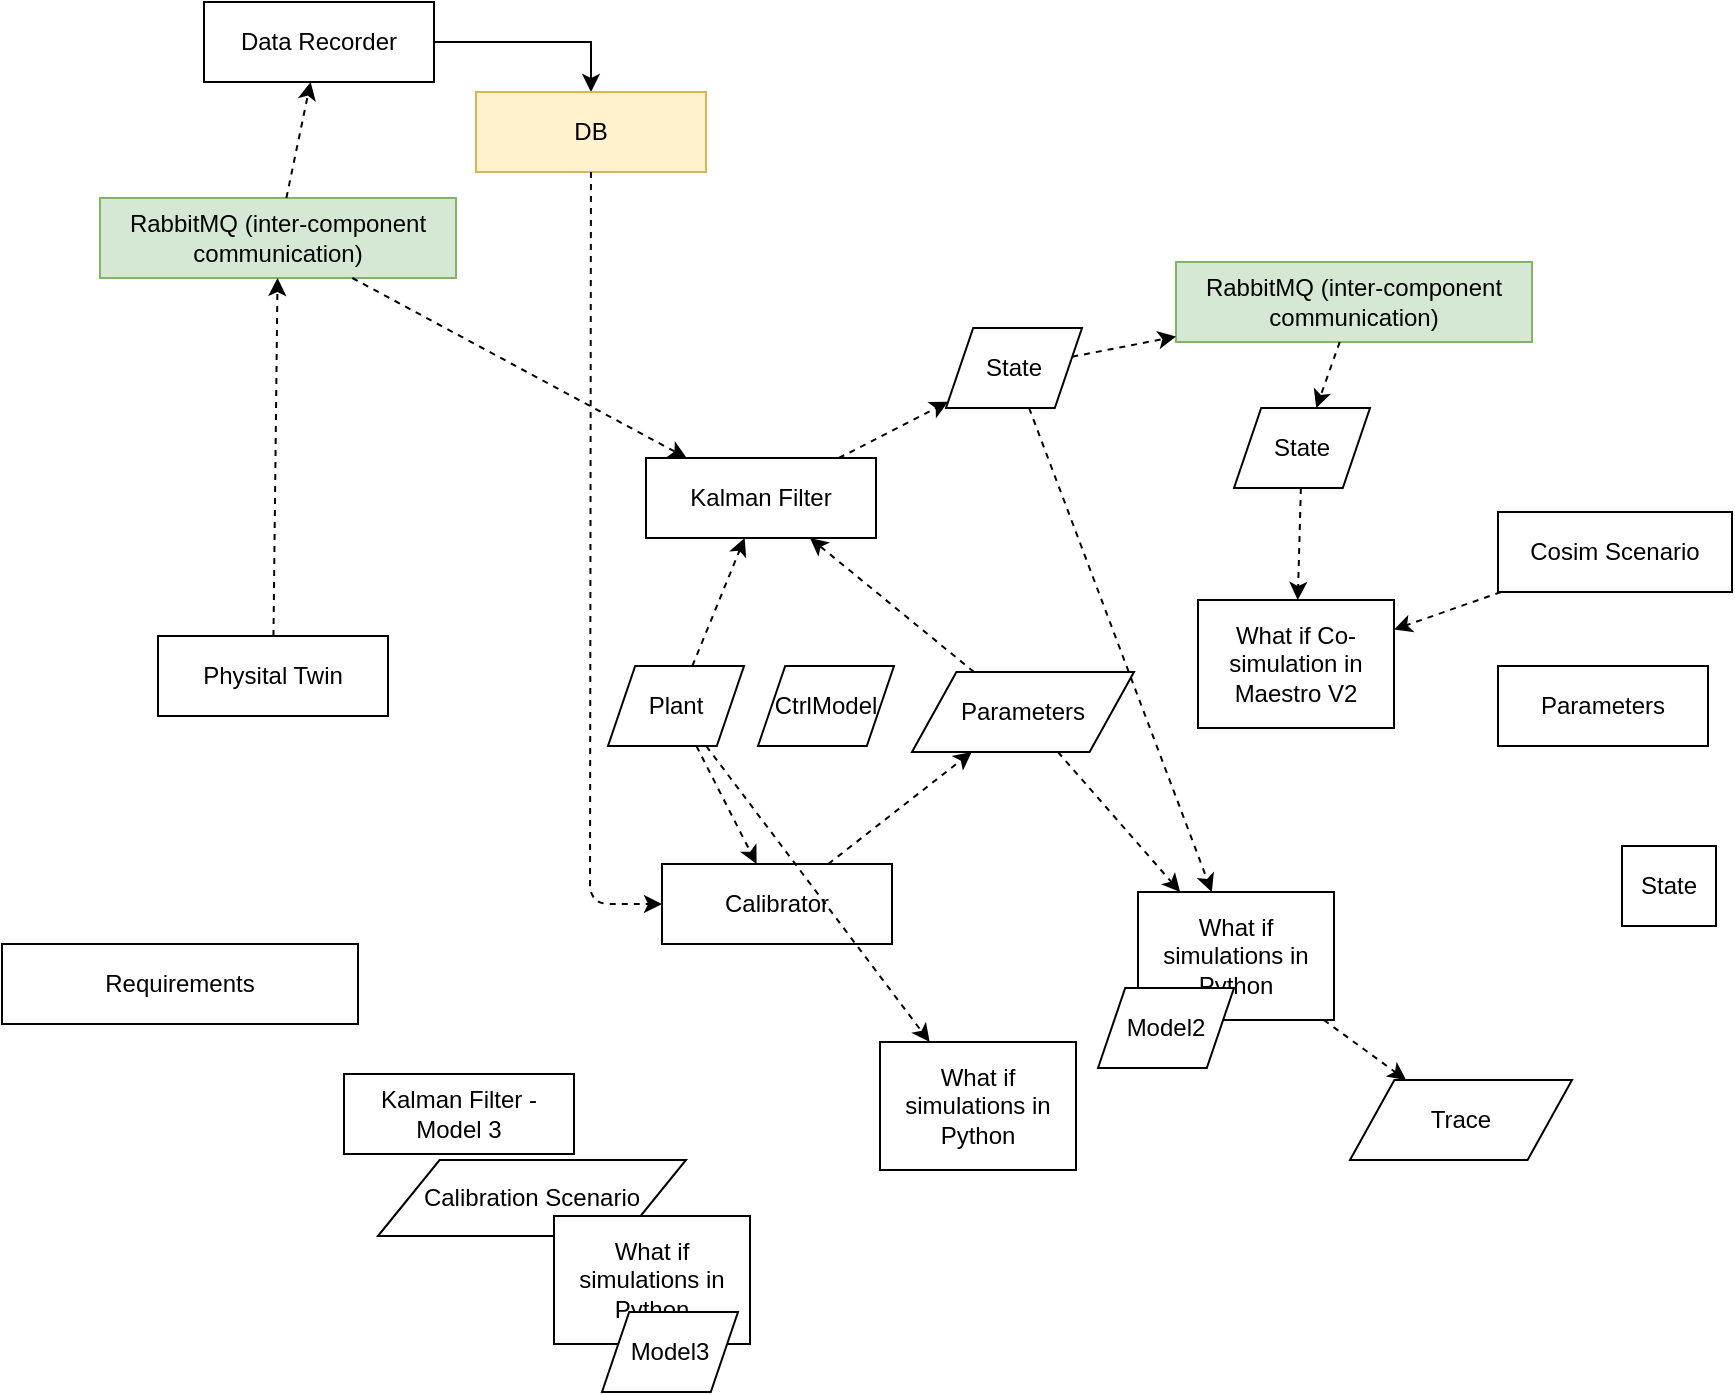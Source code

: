 <mxfile compressed="false" version="13.5.1" type="device">
  <diagram id="1IEk_Nb3fTFsxIXIZDjR" name="Page-1">
    <mxGraphModel dx="1585" dy="1118" grid="0" gridSize="10" guides="1" tooltips="1" connect="1" arrows="1" fold="1" page="0" pageScale="1" pageWidth="850" pageHeight="1100" math="1" shadow="0">
      <root>
        <mxCell id="0" />
        <mxCell id="1" parent="0" />
        <mxCell id="MZnsxzSixxqM9Ytszqh4-1" value="RabbitMQ (inter-component communication)" style="rounded=0;whiteSpace=wrap;html=1;fillColor=#d5e8d4;strokeColor=#82b366;" vertex="1" parent="1">
          <mxGeometry x="-69" y="38" width="178" height="40" as="geometry" />
        </mxCell>
        <mxCell id="MZnsxzSixxqM9Ytszqh4-2" value="Requirements" style="rounded=0;whiteSpace=wrap;html=1;" vertex="1" parent="1">
          <mxGeometry x="-118" y="411" width="178" height="40" as="geometry" />
        </mxCell>
        <mxCell id="MZnsxzSixxqM9Ytszqh4-3" value="Kalman Filter" style="rounded=0;whiteSpace=wrap;html=1;" vertex="1" parent="1">
          <mxGeometry x="204" y="168" width="115" height="40" as="geometry" />
        </mxCell>
        <mxCell id="MZnsxzSixxqM9Ytszqh4-5" value="What if Co-simulation in Maestro V2" style="rounded=0;whiteSpace=wrap;html=1;" vertex="1" parent="1">
          <mxGeometry x="480" y="239" width="98" height="64" as="geometry" />
        </mxCell>
        <mxCell id="MZnsxzSixxqM9Ytszqh4-6" value="Physital Twin" style="rounded=0;whiteSpace=wrap;html=1;" vertex="1" parent="1">
          <mxGeometry x="-40" y="257" width="115" height="40" as="geometry" />
        </mxCell>
        <mxCell id="MZnsxzSixxqM9Ytszqh4-7" value="" style="endArrow=classic;html=1;dashed=1;" edge="1" parent="1" source="MZnsxzSixxqM9Ytszqh4-6" target="MZnsxzSixxqM9Ytszqh4-1">
          <mxGeometry width="50" height="50" relative="1" as="geometry">
            <mxPoint x="119" y="316" as="sourcePoint" />
            <mxPoint x="169" y="266" as="targetPoint" />
          </mxGeometry>
        </mxCell>
        <mxCell id="MZnsxzSixxqM9Ytszqh4-8" value="" style="endArrow=classic;html=1;dashed=1;" edge="1" parent="1" source="MZnsxzSixxqM9Ytszqh4-1" target="MZnsxzSixxqM9Ytszqh4-3">
          <mxGeometry width="50" height="50" relative="1" as="geometry">
            <mxPoint x="34.891" y="267" as="sourcePoint" />
            <mxPoint x="96.609" y="100" as="targetPoint" />
          </mxGeometry>
        </mxCell>
        <mxCell id="MZnsxzSixxqM9Ytszqh4-12" style="edgeStyle=orthogonalEdgeStyle;rounded=0;orthogonalLoop=1;jettySize=auto;html=1;" edge="1" parent="1" source="MZnsxzSixxqM9Ytszqh4-9" target="MZnsxzSixxqM9Ytszqh4-11">
          <mxGeometry relative="1" as="geometry" />
        </mxCell>
        <mxCell id="MZnsxzSixxqM9Ytszqh4-9" value="Data Recorder" style="rounded=0;whiteSpace=wrap;html=1;" vertex="1" parent="1">
          <mxGeometry x="-17" y="-60" width="115" height="40" as="geometry" />
        </mxCell>
        <mxCell id="MZnsxzSixxqM9Ytszqh4-10" value="" style="endArrow=classic;html=1;dashed=1;" edge="1" parent="1" source="MZnsxzSixxqM9Ytszqh4-1" target="MZnsxzSixxqM9Ytszqh4-9">
          <mxGeometry width="50" height="50" relative="1" as="geometry">
            <mxPoint x="80.842" y="88" as="sourcePoint" />
            <mxPoint x="220.658" y="143" as="targetPoint" />
          </mxGeometry>
        </mxCell>
        <mxCell id="MZnsxzSixxqM9Ytszqh4-11" value="DB" style="rounded=0;whiteSpace=wrap;html=1;fillColor=#fff2cc;strokeColor=#d6b656;" vertex="1" parent="1">
          <mxGeometry x="119" y="-15" width="115" height="40" as="geometry" />
        </mxCell>
        <mxCell id="MZnsxzSixxqM9Ytszqh4-13" value="State" style="rounded=0;whiteSpace=wrap;html=1;" vertex="1" parent="1">
          <mxGeometry x="692" y="362" width="47" height="40" as="geometry" />
        </mxCell>
        <mxCell id="MZnsxzSixxqM9Ytszqh4-14" value="Cosim Scenario" style="rounded=0;whiteSpace=wrap;html=1;" vertex="1" parent="1">
          <mxGeometry x="630" y="195" width="117" height="40" as="geometry" />
        </mxCell>
        <mxCell id="MZnsxzSixxqM9Ytszqh4-15" value="Parameters" style="rounded=0;whiteSpace=wrap;html=1;" vertex="1" parent="1">
          <mxGeometry x="630" y="272" width="105" height="40" as="geometry" />
        </mxCell>
        <mxCell id="MZnsxzSixxqM9Ytszqh4-18" value="RabbitMQ (inter-component communication)" style="rounded=0;whiteSpace=wrap;html=1;fillColor=#d5e8d4;strokeColor=#82b366;" vertex="1" parent="1">
          <mxGeometry x="469" y="70" width="178" height="40" as="geometry" />
        </mxCell>
        <mxCell id="MZnsxzSixxqM9Ytszqh4-19" value="" style="endArrow=classic;html=1;dashed=1;" edge="1" parent="1" source="MZnsxzSixxqM9Ytszqh4-21" target="MZnsxzSixxqM9Ytszqh4-18">
          <mxGeometry width="50" height="50" relative="1" as="geometry">
            <mxPoint x="85.465" y="88" as="sourcePoint" />
            <mxPoint x="213.035" y="134" as="targetPoint" />
          </mxGeometry>
        </mxCell>
        <mxCell id="MZnsxzSixxqM9Ytszqh4-21" value="State" style="shape=parallelogram;perimeter=parallelogramPerimeter;whiteSpace=wrap;html=1;" vertex="1" parent="1">
          <mxGeometry x="354" y="103" width="68" height="40" as="geometry" />
        </mxCell>
        <mxCell id="MZnsxzSixxqM9Ytszqh4-24" value="" style="endArrow=classic;html=1;dashed=1;" edge="1" parent="1" source="MZnsxzSixxqM9Ytszqh4-3" target="MZnsxzSixxqM9Ytszqh4-21">
          <mxGeometry width="50" height="50" relative="1" as="geometry">
            <mxPoint x="316" y="133.633" as="sourcePoint" />
            <mxPoint x="469" y="106.047" as="targetPoint" />
          </mxGeometry>
        </mxCell>
        <mxCell id="MZnsxzSixxqM9Ytszqh4-25" value="" style="endArrow=classic;html=1;dashed=1;" edge="1" parent="1" source="MZnsxzSixxqM9Ytszqh4-26" target="MZnsxzSixxqM9Ytszqh4-5">
          <mxGeometry width="50" height="50" relative="1" as="geometry">
            <mxPoint x="85.465" y="88" as="sourcePoint" />
            <mxPoint x="213.035" y="134" as="targetPoint" />
          </mxGeometry>
        </mxCell>
        <mxCell id="MZnsxzSixxqM9Ytszqh4-26" value="State" style="shape=parallelogram;perimeter=parallelogramPerimeter;whiteSpace=wrap;html=1;" vertex="1" parent="1">
          <mxGeometry x="498" y="143" width="68" height="40" as="geometry" />
        </mxCell>
        <mxCell id="MZnsxzSixxqM9Ytszqh4-27" value="" style="endArrow=classic;html=1;dashed=1;" edge="1" parent="1" source="MZnsxzSixxqM9Ytszqh4-18" target="MZnsxzSixxqM9Ytszqh4-26">
          <mxGeometry width="50" height="50" relative="1" as="geometry">
            <mxPoint x="552.083" y="110" as="sourcePoint" />
            <mxPoint x="517.467" y="227" as="targetPoint" />
          </mxGeometry>
        </mxCell>
        <mxCell id="MZnsxzSixxqM9Ytszqh4-28" value="" style="endArrow=classic;html=1;dashed=1;" edge="1" parent="1" source="MZnsxzSixxqM9Ytszqh4-14" target="MZnsxzSixxqM9Ytszqh4-5">
          <mxGeometry width="50" height="50" relative="1" as="geometry">
            <mxPoint x="427.122" y="127.347" as="sourcePoint" />
            <mxPoint x="406" y="216" as="targetPoint" />
          </mxGeometry>
        </mxCell>
        <mxCell id="MZnsxzSixxqM9Ytszqh4-29" value="Plant" style="shape=parallelogram;perimeter=parallelogramPerimeter;whiteSpace=wrap;html=1;" vertex="1" parent="1">
          <mxGeometry x="185" y="272" width="68" height="40" as="geometry" />
        </mxCell>
        <mxCell id="MZnsxzSixxqM9Ytszqh4-30" value="Parameters" style="shape=parallelogram;perimeter=parallelogramPerimeter;whiteSpace=wrap;html=1;" vertex="1" parent="1">
          <mxGeometry x="337" y="275" width="111" height="40" as="geometry" />
        </mxCell>
        <mxCell id="MZnsxzSixxqM9Ytszqh4-31" value="" style="endArrow=classic;html=1;dashed=1;" edge="1" parent="1" source="MZnsxzSixxqM9Ytszqh4-30" target="MZnsxzSixxqM9Ytszqh4-3">
          <mxGeometry width="50" height="50" relative="1" as="geometry">
            <mxPoint x="310.423" y="178.0" as="sourcePoint" />
            <mxPoint x="365.042" y="149.935" as="targetPoint" />
          </mxGeometry>
        </mxCell>
        <mxCell id="MZnsxzSixxqM9Ytszqh4-32" value="" style="endArrow=classic;html=1;dashed=1;" edge="1" parent="1" source="MZnsxzSixxqM9Ytszqh4-29" target="MZnsxzSixxqM9Ytszqh4-3">
          <mxGeometry width="50" height="50" relative="1" as="geometry">
            <mxPoint x="319.472" y="285" as="sourcePoint" />
            <mxPoint x="282.528" y="218.0" as="targetPoint" />
          </mxGeometry>
        </mxCell>
        <mxCell id="MZnsxzSixxqM9Ytszqh4-33" value="Calibrator" style="rounded=0;whiteSpace=wrap;html=1;" vertex="1" parent="1">
          <mxGeometry x="212" y="371" width="115" height="40" as="geometry" />
        </mxCell>
        <mxCell id="MZnsxzSixxqM9Ytszqh4-34" value="" style="endArrow=classic;html=1;dashed=1;" edge="1" parent="1" source="MZnsxzSixxqM9Ytszqh4-29" target="MZnsxzSixxqM9Ytszqh4-33">
          <mxGeometry width="50" height="50" relative="1" as="geometry">
            <mxPoint x="262.248" y="218.0" as="sourcePoint" />
            <mxPoint x="231.252" y="285" as="targetPoint" />
          </mxGeometry>
        </mxCell>
        <mxCell id="MZnsxzSixxqM9Ytszqh4-35" value="" style="endArrow=classic;html=1;dashed=1;" edge="1" parent="1" source="MZnsxzSixxqM9Ytszqh4-33" target="MZnsxzSixxqM9Ytszqh4-30">
          <mxGeometry width="50" height="50" relative="1" as="geometry">
            <mxPoint x="262.333" y="393" as="sourcePoint" />
            <mxPoint x="231.167" y="325" as="targetPoint" />
          </mxGeometry>
        </mxCell>
        <mxCell id="MZnsxzSixxqM9Ytszqh4-36" value="" style="endArrow=classic;html=1;dashed=1;" edge="1" parent="1" source="MZnsxzSixxqM9Ytszqh4-11" target="MZnsxzSixxqM9Ytszqh4-33">
          <mxGeometry width="50" height="50" relative="1" as="geometry">
            <mxPoint x="231.167" y="325" as="sourcePoint" />
            <mxPoint x="262.333" y="393" as="targetPoint" />
            <Array as="points">
              <mxPoint x="176" y="391" />
            </Array>
          </mxGeometry>
        </mxCell>
        <mxCell id="MZnsxzSixxqM9Ytszqh4-37" value="Calibration Scenario" style="shape=parallelogram;perimeter=parallelogramPerimeter;whiteSpace=wrap;html=1;" vertex="1" parent="1">
          <mxGeometry x="70" y="519" width="154" height="38" as="geometry" />
        </mxCell>
        <mxCell id="MZnsxzSixxqM9Ytszqh4-38" value="What if simulations in Python" style="rounded=0;whiteSpace=wrap;html=1;" vertex="1" parent="1">
          <mxGeometry x="450" y="385" width="98" height="64" as="geometry" />
        </mxCell>
        <mxCell id="MZnsxzSixxqM9Ytszqh4-40" value="" style="endArrow=classic;html=1;dashed=1;" edge="1" parent="1" source="MZnsxzSixxqM9Ytszqh4-30" target="MZnsxzSixxqM9Ytszqh4-38">
          <mxGeometry width="50" height="50" relative="1" as="geometry">
            <mxPoint x="264.554" y="315.723" as="sourcePoint" />
            <mxPoint x="460" y="404.694" as="targetPoint" />
          </mxGeometry>
        </mxCell>
        <mxCell id="MZnsxzSixxqM9Ytszqh4-41" value="Trace" style="shape=parallelogram;perimeter=parallelogramPerimeter;whiteSpace=wrap;html=1;" vertex="1" parent="1">
          <mxGeometry x="556" y="479" width="111" height="40" as="geometry" />
        </mxCell>
        <mxCell id="MZnsxzSixxqM9Ytszqh4-42" value="" style="endArrow=classic;html=1;dashed=1;" edge="1" parent="1" source="MZnsxzSixxqM9Ytszqh4-38" target="MZnsxzSixxqM9Ytszqh4-41">
          <mxGeometry width="50" height="50" relative="1" as="geometry">
            <mxPoint x="404.91" y="325" as="sourcePoint" />
            <mxPoint x="476.344" y="395" as="targetPoint" />
          </mxGeometry>
        </mxCell>
        <mxCell id="MZnsxzSixxqM9Ytszqh4-43" value="Model2" style="shape=parallelogram;perimeter=parallelogramPerimeter;whiteSpace=wrap;html=1;" vertex="1" parent="1">
          <mxGeometry x="430" y="433" width="68" height="40" as="geometry" />
        </mxCell>
        <mxCell id="MZnsxzSixxqM9Ytszqh4-44" value="" style="endArrow=classic;html=1;dashed=1;" edge="1" parent="1" source="MZnsxzSixxqM9Ytszqh4-21" target="MZnsxzSixxqM9Ytszqh4-38">
          <mxGeometry width="50" height="50" relative="1" as="geometry">
            <mxPoint x="404.91" y="325" as="sourcePoint" />
            <mxPoint x="476.344" y="395" as="targetPoint" />
          </mxGeometry>
        </mxCell>
        <mxCell id="MZnsxzSixxqM9Ytszqh4-45" value="What if simulations in Python" style="rounded=0;whiteSpace=wrap;html=1;" vertex="1" parent="1">
          <mxGeometry x="158" y="547" width="98" height="64" as="geometry" />
        </mxCell>
        <mxCell id="MZnsxzSixxqM9Ytszqh4-46" value="Model3" style="shape=parallelogram;perimeter=parallelogramPerimeter;whiteSpace=wrap;html=1;" vertex="1" parent="1">
          <mxGeometry x="182" y="595" width="68" height="40" as="geometry" />
        </mxCell>
        <mxCell id="MZnsxzSixxqM9Ytszqh4-48" value="Kalman Filter - Model 3" style="rounded=0;whiteSpace=wrap;html=1;" vertex="1" parent="1">
          <mxGeometry x="53" y="476" width="115" height="40" as="geometry" />
        </mxCell>
        <mxCell id="MZnsxzSixxqM9Ytszqh4-50" value="What if simulations in Python" style="rounded=0;whiteSpace=wrap;html=1;" vertex="1" parent="1">
          <mxGeometry x="321" y="460" width="98" height="64" as="geometry" />
        </mxCell>
        <mxCell id="MZnsxzSixxqM9Ytszqh4-51" value="" style="endArrow=classic;html=1;dashed=1;" edge="1" parent="1" source="MZnsxzSixxqM9Ytszqh4-29" target="MZnsxzSixxqM9Ytszqh4-50">
          <mxGeometry width="50" height="50" relative="1" as="geometry">
            <mxPoint x="248.778" y="322" as="sourcePoint" />
            <mxPoint x="271.722" y="381" as="targetPoint" />
          </mxGeometry>
        </mxCell>
        <mxCell id="MZnsxzSixxqM9Ytszqh4-52" value="CtrlModel" style="shape=parallelogram;perimeter=parallelogramPerimeter;whiteSpace=wrap;html=1;" vertex="1" parent="1">
          <mxGeometry x="260" y="272" width="68" height="40" as="geometry" />
        </mxCell>
      </root>
    </mxGraphModel>
  </diagram>
</mxfile>
